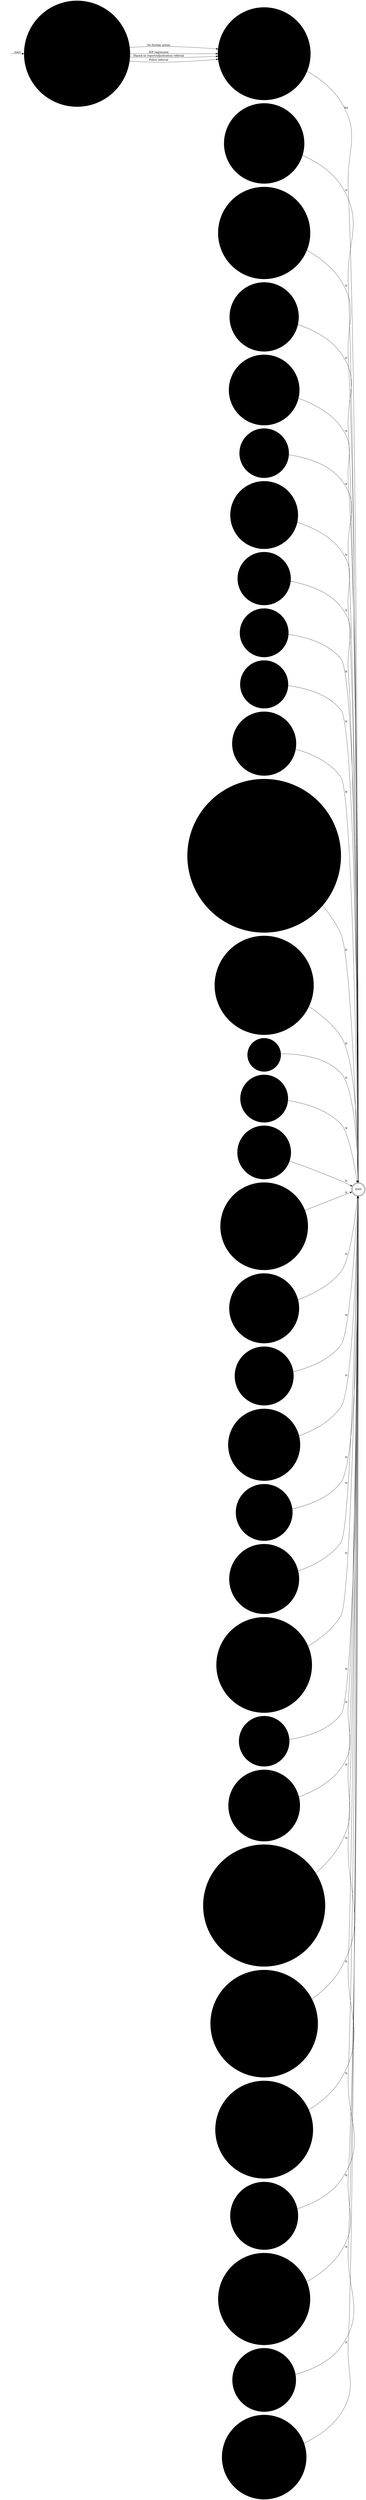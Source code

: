 digraph OLD_ASSAULT1 {  rankdir=LR;
  node [shape = circle];
  START_NODE [label="", shape=none];
  START_NODE -> 61179 [label = "start"];
  END_NODE [label="END", shape="doublecircle"];
  61179 [label = "What was the main management outcome of this incident?", style="filled", color="#DDD"];
  61179 -> 61180 [label = "No further action", style="filled", color="#DDD"];
  61179 -> 61180 [label = "IEP regression", style="filled", color="#DDD"];
  61179 -> 61180 [label = "Placed on report/adjudication referral", style="filled", color="#DDD"];
  61179 -> 61180 [label = "Police referral", style="filled", color="#DDD"];
  61180 [label = "Is any member of staff facing disciplinary charges?", style="filled", color="#DDD"];
  61180 -> END_NODE [label = "No", style="filled", color="#DDD"];
  61181 [label = "Is there any media interest in this incident?", style="filled", color="#DDD"];
  61181 -> END_NODE [label = "N", style="filled", color="#DDD"];
  61182 [label = "Has the prison service press office been informed?", style="filled", color="#DDD"];
  61182 -> END_NODE [label = "N", style="filled", color="#DDD"];
  61183 [label = "Is the location of the incident known?", style="filled", color="#DDD"];
  61183 -> END_NODE [label = "N"];
  61184 [label = "What was the location of the incident?", style="filled", color="#DDD"];
  61184 -> END_NODE [label = "N", style="filled", color="#DDD"];
  61185 [label = "Was this a sexual assault?", style="filled", color="#DDD"];
  61185 -> END_NODE [label = "N", style="filled", color="#DDD"];
  61186 [label = "Did the assault occur during a fight?", style="filled", color="#DDD"];
  61186 -> END_NODE [label = "N", style="filled", color="#DDD"];
  61187 [label = "What type of assault was it?", style="filled", color="#DDD"];
  61187 -> END_NODE [label = "N", style="filled", color="#DDD"];
  61188 [label = "Were any staff assaulted?", style="filled", color="#DDD"];
  61188 -> END_NODE [label = "N", style="filled", color="#DDD"];
  61189 [label = "Describe the type of staff", style="filled", color="#DDD"];
  61189 -> END_NODE [label = "N", style="filled", color="#DDD"];
  61190 [label = "Was spitting used in this incident?", style="filled", color="#DDD"];
  61190 -> END_NODE [label = "N", style="filled", color="#DDD"];
  61191 [label = "Is the assailant known to have an infectious disease that can be transmitted in saliva?", style="filled", color="#DDD"];
  61191 -> END_NODE [label = "N", style="filled", color="#DDD"];
  61192 [label = "Did the saliva hit the body or clothing of the victim(s)?", style="filled", color="#DDD"];
  61192 -> END_NODE [label = "N", style="filled", color="#DDD"];
  61193 [label = "Where did it hit?", style="filled", color="#DDD"];
  61193 -> END_NODE [label = "N", style="filled", color="#DDD"];
  61194 [label = "Were any weapons used?", style="filled", color="#DDD"];
  61194 -> END_NODE [label = "N", style="filled", color="#DDD"];
  61195 [label = "Describe the weapons used?", style="filled", color="#DDD"];
  61195 -> END_NODE [label = "N", style="filled", color="#DDD"];
  61196 [label = "Were any injuries received during this incident?", style="filled", color="#DDD"];
  61196 -> END_NODE [label = "N", style="filled", color="#DDD"];
  61197 [label = "Enter description of person(s) injured", style="filled", color="#DDD"];
  61197 -> END_NODE [label = "N", style="filled", color="#DDD"];
  61198 [label = "Was a serious injury sustained?", style="filled", color="#DDD"];
  61198 -> END_NODE [label = "N", style="filled", color="#DDD"];
  61200 [label = "Which serious injuries were sustained?", style="filled", color="#DDD"];
  61200 -> END_NODE [label = "N", style="filled", color="#DDD"];
  61201 [label = "Was a minor injury sustained?", style="filled", color="#DDD"];
  61201 -> END_NODE [label = "N", style="filled", color="#DDD"];
  61202 [label = "Which minor injuries were sustained?", style="filled", color="#DDD"];
  61202 -> END_NODE [label = "N", style="filled", color="#DDD"];
  61203 [label = "Did injuries result in attendance to outside hospital?", style="filled", color="#DDD"];
  61203 -> END_NODE [label = "N", style="filled", color="#DDD"];
  61204 [label = "Type of hospital admission", style="filled", color="#DDD"];
  61204 -> END_NODE [label = "N", style="filled", color="#DDD"];
  61205 [label = "Who was admitted to outside hospital?", style="filled", color="#DDD"];
  61205 -> END_NODE [label = "N", style="filled", color="#DDD"];
  61206 [label = "Was medical treatment for concussion or internal injuries required?", style="filled", color="#DDD"];
  61206 -> END_NODE [label = "N", style="filled", color="#DDD"];
  61207 [label = "Are there any staff now off duty as a result of this incident?", style="filled", color="#DDD"];
  61207 -> END_NODE [label = "N", style="filled", color="#DDD"];
  61208 [label = "Are any staff on sick leave as a result of this incident?", style="filled", color="#DDD"];
  61208 -> END_NODE [label = "N", style="filled", color="#DDD"];
  61209 [label = "Did the assault occur in public view?", style="filled", color="#DDD"];
  61209 -> END_NODE [label = "N", style="filled", color="#DDD"];
  61210 [label = "Is there any audio or visual footage of the assault?", style="filled", color="#DDD"];
  61210 -> END_NODE [label = "N", style="filled", color="#DDD"];
  61211 [label = "What is the source of the footage?", style="filled", color="#DDD"];
  61211 -> END_NODE [label = "N", style="filled", color="#DDD"];
  61212 [label = "Was there an apparent reason for the assault?", style="filled", color="#DDD"];
  61212 -> END_NODE [label = "N", style="filled", color="#DDD"];
}
